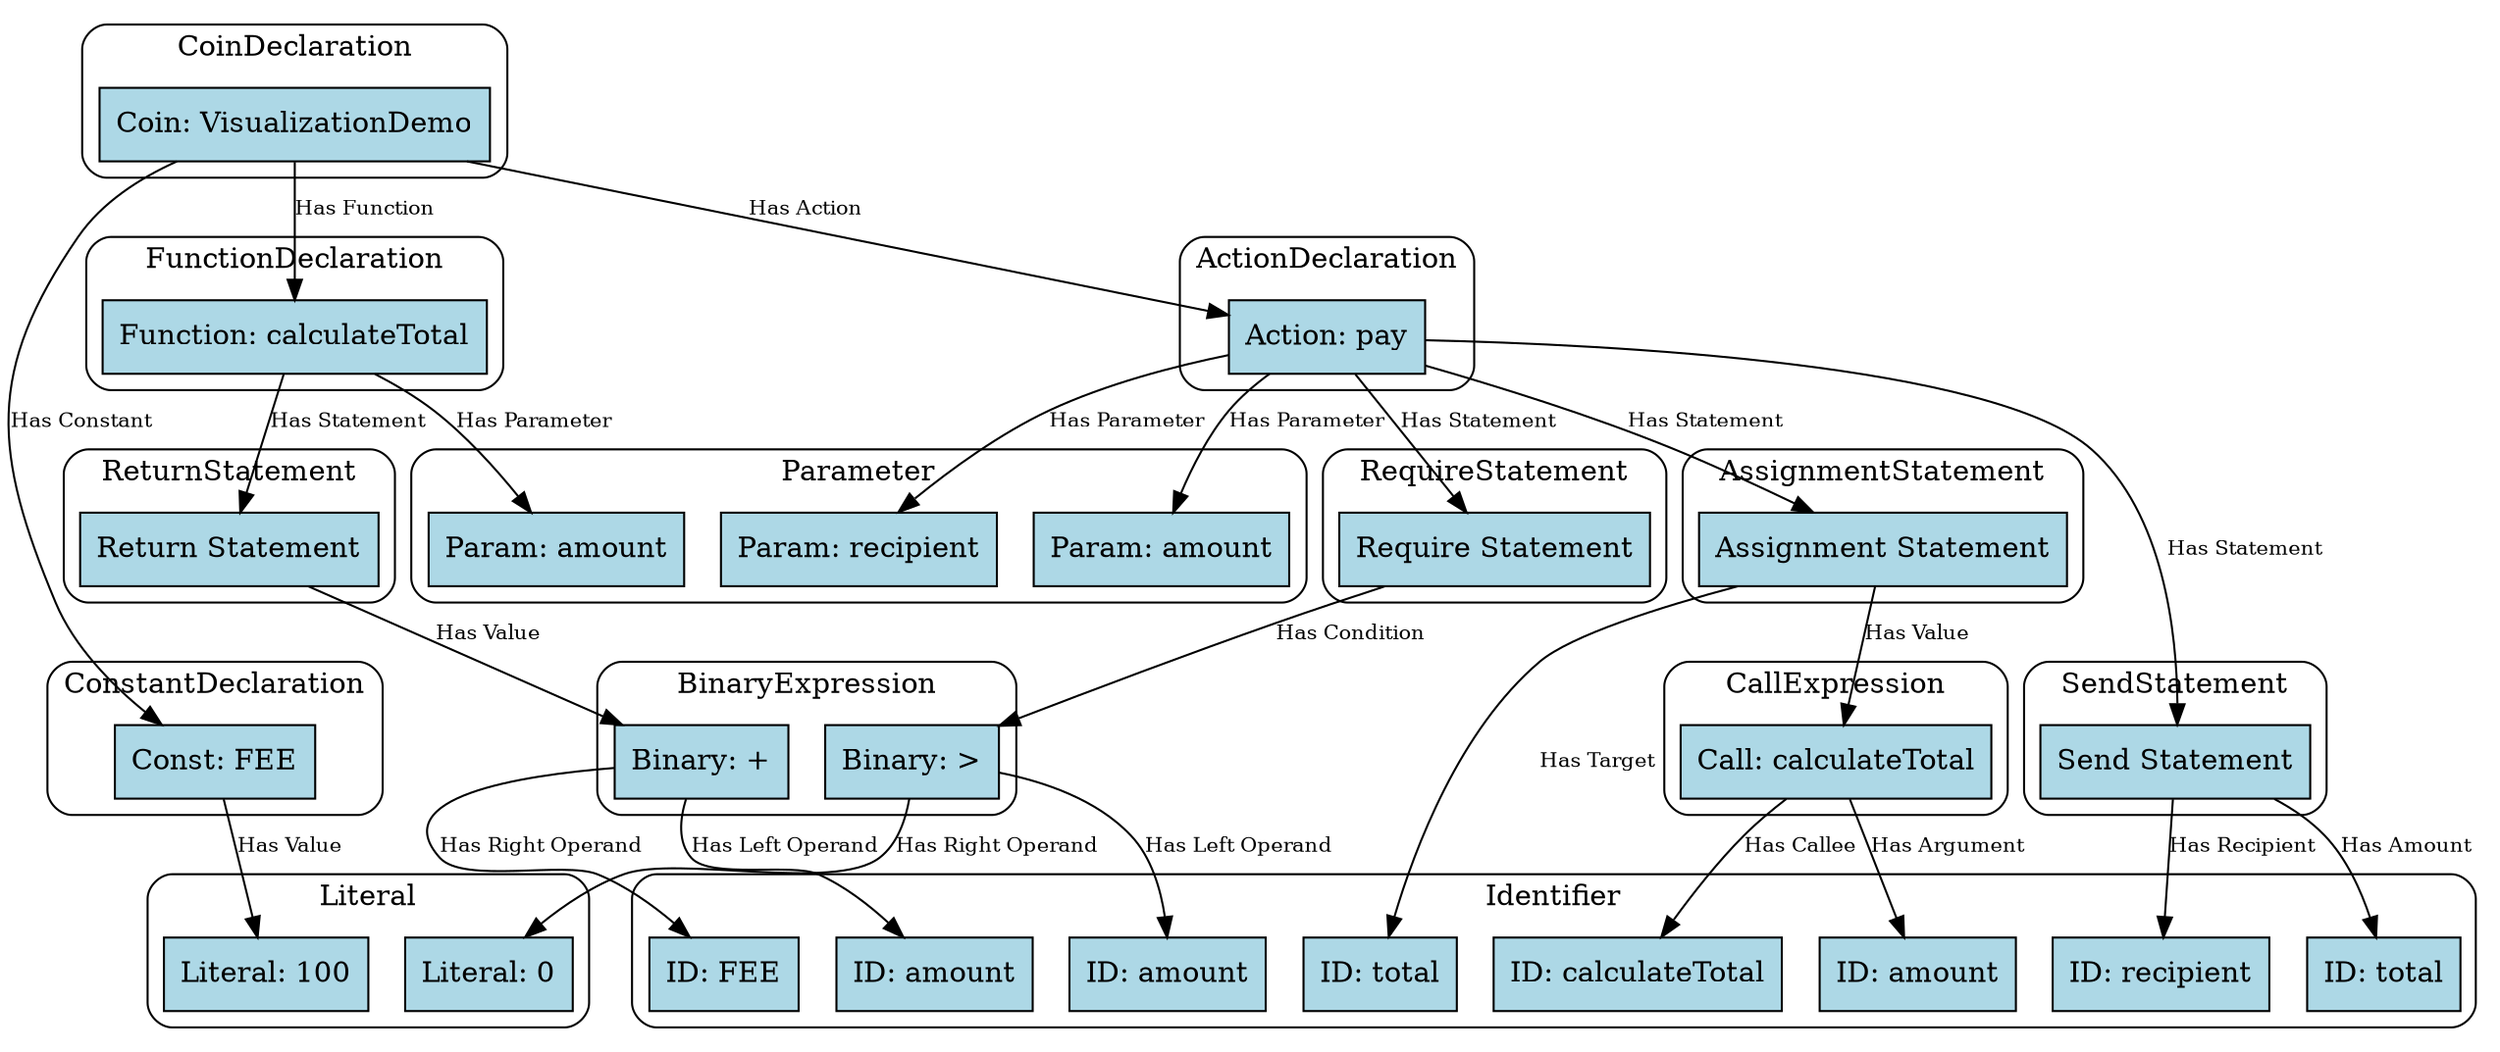 digraph CoinScriptAST {
  rankdir=TB;
  node [shape=box, style=filled, fillcolor=lightblue];
  edge [fontsize=10];

  subgraph cluster_CoinDeclaration {
    label="CoinDeclaration";
    style=rounded;
    "coin-declaration" [label="Coin: VisualizationDemo"];
  }

  subgraph cluster_ConstantDeclaration {
    label="ConstantDeclaration";
    style=rounded;
    "constant-0" [label="Const: FEE"];
  }

  subgraph cluster_Literal {
    label="Literal";
    style=rounded;
    "constant-0-value" [label="Literal: 100"];
    "action-0-stmt-0-condition-right" [label="Literal: 0"];
  }

  subgraph cluster_FunctionDeclaration {
    label="FunctionDeclaration";
    style=rounded;
    "function-0" [label="Function: calculateTotal"];
  }

  subgraph cluster_Parameter {
    label="Parameter";
    style=rounded;
    "function-0-param-0" [label="Param: amount"];
    "action-0-param-0" [label="Param: recipient"];
    "action-0-param-1" [label="Param: amount"];
  }

  subgraph cluster_ReturnStatement {
    label="ReturnStatement";
    style=rounded;
    "function-0-stmt-0" [label="Return Statement"];
  }

  subgraph cluster_BinaryExpression {
    label="BinaryExpression";
    style=rounded;
    "function-0-stmt-0-value" [label="Binary: +"];
    "action-0-stmt-0-condition" [label="Binary: >"];
  }

  subgraph cluster_Identifier {
    label="Identifier";
    style=rounded;
    "function-0-stmt-0-value-left" [label="ID: amount"];
    "function-0-stmt-0-value-right" [label="ID: FEE"];
    "action-0-stmt-0-condition-left" [label="ID: amount"];
    "action-0-stmt-1-target" [label="ID: total"];
    "action-0-stmt-1-value-callee" [label="ID: calculateTotal"];
    "action-0-stmt-1-value-arg-0" [label="ID: amount"];
    "action-0-stmt-2-recipient" [label="ID: recipient"];
    "action-0-stmt-2-amount" [label="ID: total"];
  }

  subgraph cluster_ActionDeclaration {
    label="ActionDeclaration";
    style=rounded;
    "action-0" [label="Action: pay"];
  }

  subgraph cluster_RequireStatement {
    label="RequireStatement";
    style=rounded;
    "action-0-stmt-0" [label="Require Statement"];
  }

  subgraph cluster_AssignmentStatement {
    label="AssignmentStatement";
    style=rounded;
    "action-0-stmt-1" [label="Assignment Statement"];
  }

  subgraph cluster_CallExpression {
    label="CallExpression";
    style=rounded;
    "action-0-stmt-1-value" [label="Call: calculateTotal"];
  }

  subgraph cluster_SendStatement {
    label="SendStatement";
    style=rounded;
    "action-0-stmt-2" [label="Send Statement"];
  }

  "coin-declaration" -> "constant-0" [label="Has Constant"];
  "constant-0" -> "constant-0-value" [label="Has Value"];
  "coin-declaration" -> "function-0" [label="Has Function"];
  "function-0" -> "function-0-param-0" [label="Has Parameter"];
  "function-0-stmt-0-value" -> "function-0-stmt-0-value-left" [label="Has Left Operand"];
  "function-0-stmt-0-value" -> "function-0-stmt-0-value-right" [label="Has Right Operand"];
  "function-0-stmt-0" -> "function-0-stmt-0-value" [label="Has Value"];
  "function-0" -> "function-0-stmt-0" [label="Has Statement"];
  "coin-declaration" -> "action-0" [label="Has Action"];
  "action-0" -> "action-0-param-0" [label="Has Parameter"];
  "action-0" -> "action-0-param-1" [label="Has Parameter"];
  "action-0-stmt-0-condition" -> "action-0-stmt-0-condition-left" [label="Has Left Operand"];
  "action-0-stmt-0-condition" -> "action-0-stmt-0-condition-right" [label="Has Right Operand"];
  "action-0-stmt-0" -> "action-0-stmt-0-condition" [label="Has Condition"];
  "action-0" -> "action-0-stmt-0" [label="Has Statement"];
  "action-0-stmt-1" -> "action-0-stmt-1-target" [label="Has Target"];
  "action-0-stmt-1-value" -> "action-0-stmt-1-value-callee" [label="Has Callee"];
  "action-0-stmt-1-value" -> "action-0-stmt-1-value-arg-0" [label="Has Argument"];
  "action-0-stmt-1" -> "action-0-stmt-1-value" [label="Has Value"];
  "action-0" -> "action-0-stmt-1" [label="Has Statement"];
  "action-0-stmt-2" -> "action-0-stmt-2-recipient" [label="Has Recipient"];
  "action-0-stmt-2" -> "action-0-stmt-2-amount" [label="Has Amount"];
  "action-0" -> "action-0-stmt-2" [label="Has Statement"];
}